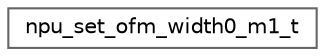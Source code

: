 digraph "Graphical Class Hierarchy"
{
 // LATEX_PDF_SIZE
  bgcolor="transparent";
  edge [fontname=Helvetica,fontsize=10,labelfontname=Helvetica,labelfontsize=10];
  node [fontname=Helvetica,fontsize=10,shape=box,height=0.2,width=0.4];
  rankdir="LR";
  Node0 [id="Node000000",label="npu_set_ofm_width0_m1_t",height=0.2,width=0.4,color="grey40", fillcolor="white", style="filled",URL="$structnpu__set__ofm__width0__m1__t.html",tooltip=" "];
}
